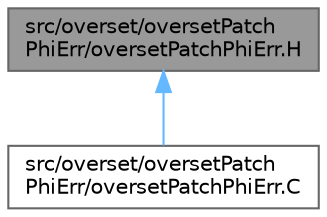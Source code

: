 digraph "src/overset/oversetPatchPhiErr/oversetPatchPhiErr.H"
{
 // LATEX_PDF_SIZE
  bgcolor="transparent";
  edge [fontname=Helvetica,fontsize=10,labelfontname=Helvetica,labelfontsize=10];
  node [fontname=Helvetica,fontsize=10,shape=box,height=0.2,width=0.4];
  Node1 [id="Node000001",label="src/overset/oversetPatch\lPhiErr/oversetPatchPhiErr.H",height=0.2,width=0.4,color="gray40", fillcolor="grey60", style="filled", fontcolor="black",tooltip="oversetPatchPhiErr"];
  Node1 -> Node2 [id="edge1_Node000001_Node000002",dir="back",color="steelblue1",style="solid",tooltip=" "];
  Node2 [id="Node000002",label="src/overset/oversetPatch\lPhiErr/oversetPatchPhiErr.C",height=0.2,width=0.4,color="grey40", fillcolor="white", style="filled",URL="$oversetPatchPhiErr_8C.html",tooltip=" "];
}
